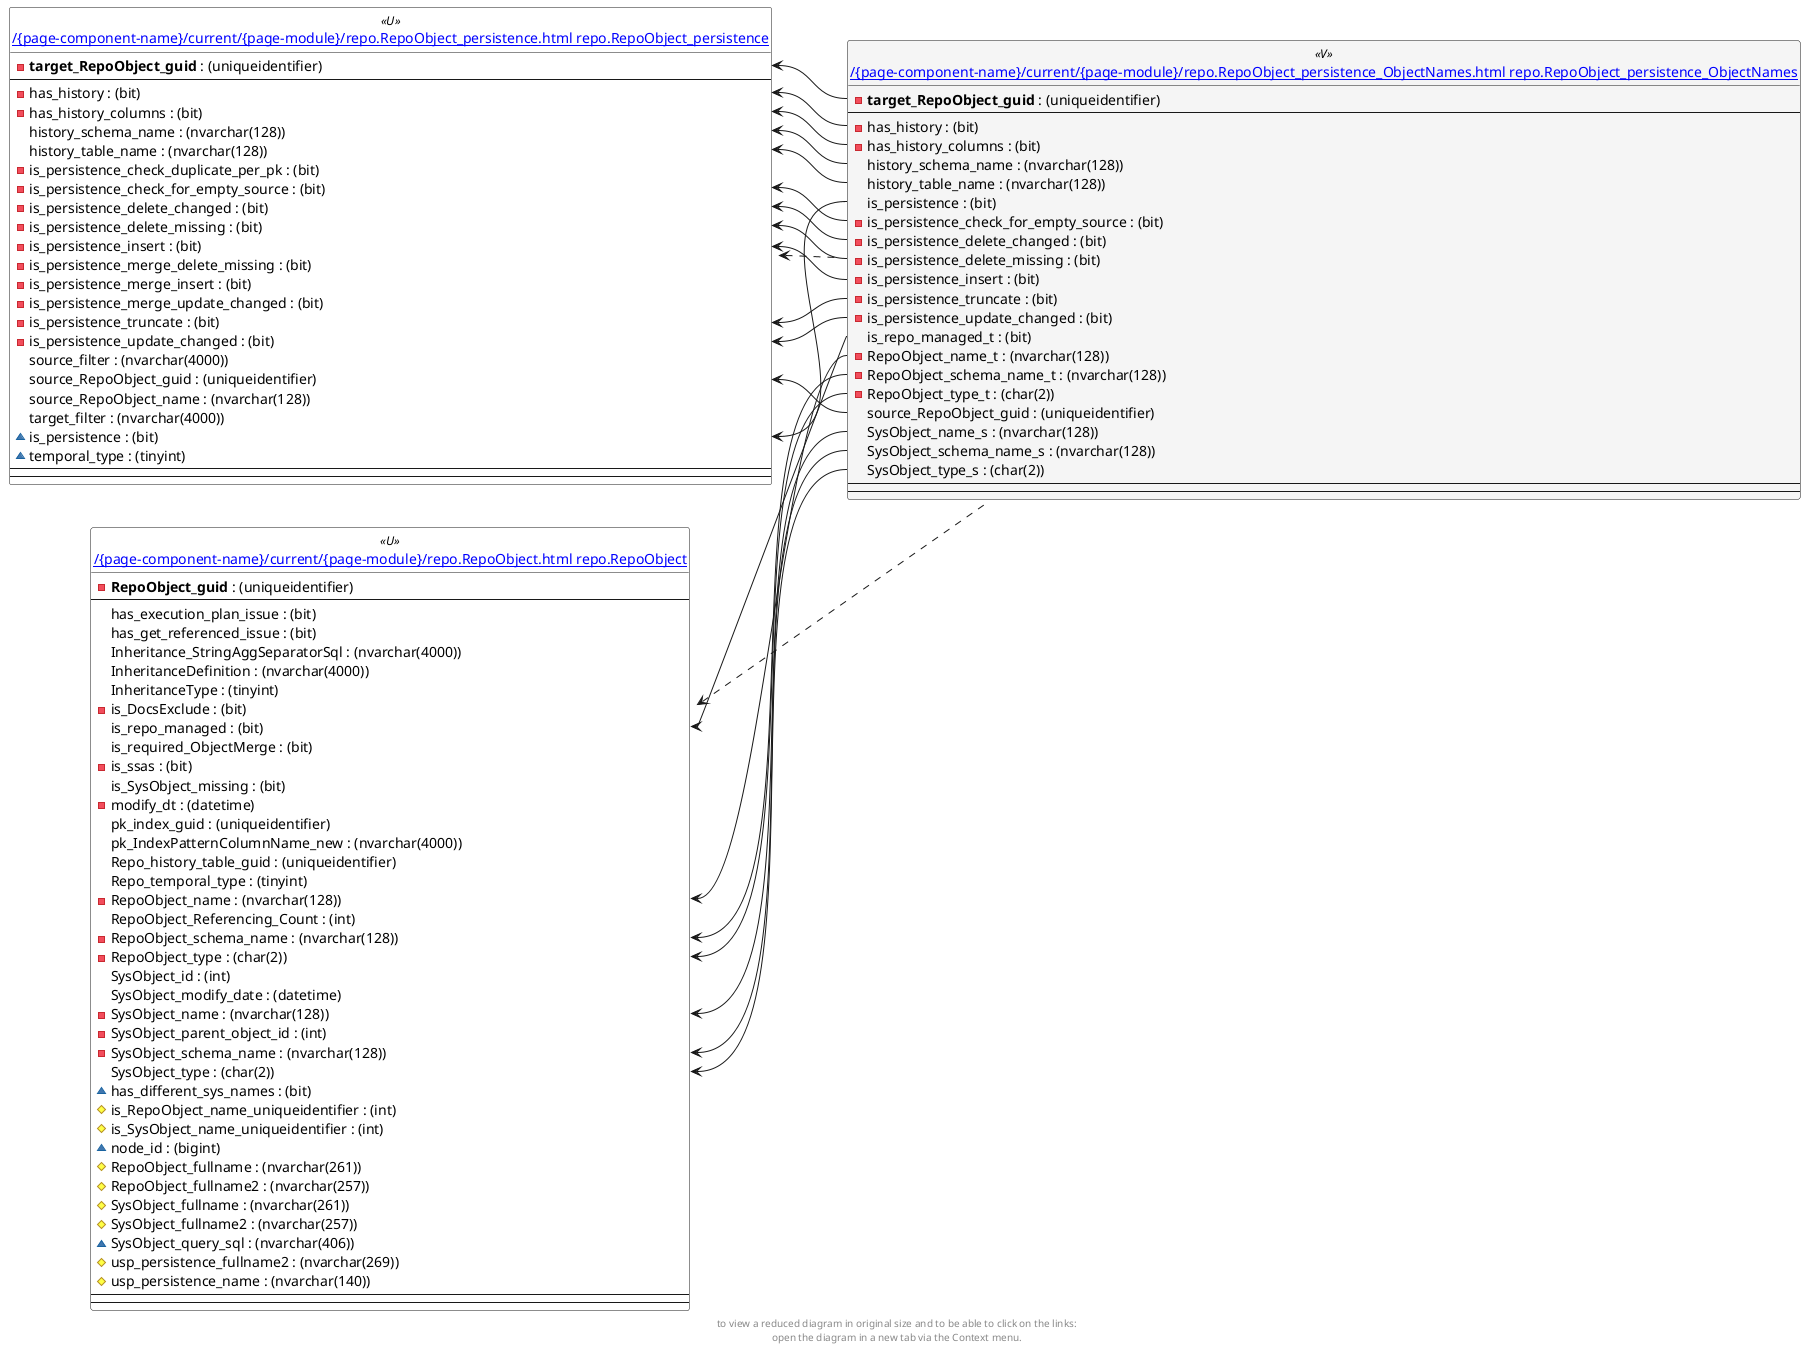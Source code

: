@startuml
left to right direction
'top to bottom direction
hide circle
'avoide "." issues:
set namespaceSeparator none


skinparam class {
  BackgroundColor White
  BackgroundColor<<FN>> Yellow
  BackgroundColor<<FS>> Yellow
  BackgroundColor<<FT>> LightGray
  BackgroundColor<<IF>> Yellow
  BackgroundColor<<IS>> Yellow
  BackgroundColor<<P>> Aqua
  BackgroundColor<<PC>> Aqua
  BackgroundColor<<SN>> Yellow
  BackgroundColor<<SO>> SlateBlue
  BackgroundColor<<TF>> LightGray
  BackgroundColor<<TR>> Tomato
  BackgroundColor<<U>> White
  BackgroundColor<<V>> WhiteSmoke
  BackgroundColor<<X>> Aqua
}


entity "[[{site-url}/{page-component-name}/current/{page-module}/repo.RepoObject.html repo.RepoObject]]" as repo.RepoObject << U >> {
  - **RepoObject_guid** : (uniqueidentifier)
  --
  has_execution_plan_issue : (bit)
  has_get_referenced_issue : (bit)
  Inheritance_StringAggSeparatorSql : (nvarchar(4000))
  InheritanceDefinition : (nvarchar(4000))
  InheritanceType : (tinyint)
  - is_DocsExclude : (bit)
  is_repo_managed : (bit)
  is_required_ObjectMerge : (bit)
  - is_ssas : (bit)
  is_SysObject_missing : (bit)
  - modify_dt : (datetime)
  pk_index_guid : (uniqueidentifier)
  pk_IndexPatternColumnName_new : (nvarchar(4000))
  Repo_history_table_guid : (uniqueidentifier)
  Repo_temporal_type : (tinyint)
  - RepoObject_name : (nvarchar(128))
  RepoObject_Referencing_Count : (int)
  - RepoObject_schema_name : (nvarchar(128))
  - RepoObject_type : (char(2))
  SysObject_id : (int)
  SysObject_modify_date : (datetime)
  - SysObject_name : (nvarchar(128))
  - SysObject_parent_object_id : (int)
  - SysObject_schema_name : (nvarchar(128))
  SysObject_type : (char(2))
  ~ has_different_sys_names : (bit)
  # is_RepoObject_name_uniqueidentifier : (int)
  # is_SysObject_name_uniqueidentifier : (int)
  ~ node_id : (bigint)
  # RepoObject_fullname : (nvarchar(261))
  # RepoObject_fullname2 : (nvarchar(257))
  # SysObject_fullname : (nvarchar(261))
  # SysObject_fullname2 : (nvarchar(257))
  ~ SysObject_query_sql : (nvarchar(406))
  # usp_persistence_fullname2 : (nvarchar(269))
  # usp_persistence_name : (nvarchar(140))
  --
  --
}

entity "[[{site-url}/{page-component-name}/current/{page-module}/repo.RepoObject_persistence.html repo.RepoObject_persistence]]" as repo.RepoObject_persistence << U >> {
  - **target_RepoObject_guid** : (uniqueidentifier)
  --
  - has_history : (bit)
  - has_history_columns : (bit)
  history_schema_name : (nvarchar(128))
  history_table_name : (nvarchar(128))
  - is_persistence_check_duplicate_per_pk : (bit)
  - is_persistence_check_for_empty_source : (bit)
  - is_persistence_delete_changed : (bit)
  - is_persistence_delete_missing : (bit)
  - is_persistence_insert : (bit)
  - is_persistence_merge_delete_missing : (bit)
  - is_persistence_merge_insert : (bit)
  - is_persistence_merge_update_changed : (bit)
  - is_persistence_truncate : (bit)
  - is_persistence_update_changed : (bit)
  source_filter : (nvarchar(4000))
  source_RepoObject_guid : (uniqueidentifier)
  source_RepoObject_name : (nvarchar(128))
  target_filter : (nvarchar(4000))
  ~ is_persistence : (bit)
  ~ temporal_type : (tinyint)
  --
  --
}

entity "[[{site-url}/{page-component-name}/current/{page-module}/repo.RepoObject_persistence_ObjectNames.html repo.RepoObject_persistence_ObjectNames]]" as repo.RepoObject_persistence_ObjectNames << V >> {
  - **target_RepoObject_guid** : (uniqueidentifier)
  --
  - has_history : (bit)
  - has_history_columns : (bit)
  history_schema_name : (nvarchar(128))
  history_table_name : (nvarchar(128))
  is_persistence : (bit)
  - is_persistence_check_for_empty_source : (bit)
  - is_persistence_delete_changed : (bit)
  - is_persistence_delete_missing : (bit)
  - is_persistence_insert : (bit)
  - is_persistence_truncate : (bit)
  - is_persistence_update_changed : (bit)
  is_repo_managed_t : (bit)
  - RepoObject_name_t : (nvarchar(128))
  - RepoObject_schema_name_t : (nvarchar(128))
  - RepoObject_type_t : (char(2))
  source_RepoObject_guid : (uniqueidentifier)
  SysObject_name_s : (nvarchar(128))
  SysObject_schema_name_s : (nvarchar(128))
  SysObject_type_s : (char(2))
  --
  --
}

repo.RepoObject <.. repo.RepoObject_persistence_ObjectNames
repo.RepoObject_persistence <.. repo.RepoObject_persistence_ObjectNames
repo.RepoObject::is_repo_managed <-- repo.RepoObject_persistence_ObjectNames::is_repo_managed_t
repo.RepoObject::RepoObject_name <-- repo.RepoObject_persistence_ObjectNames::RepoObject_name_t
repo.RepoObject::RepoObject_schema_name <-- repo.RepoObject_persistence_ObjectNames::RepoObject_schema_name_t
repo.RepoObject::RepoObject_type <-- repo.RepoObject_persistence_ObjectNames::RepoObject_type_t
repo.RepoObject::SysObject_name <-- repo.RepoObject_persistence_ObjectNames::SysObject_name_s
repo.RepoObject::SysObject_schema_name <-- repo.RepoObject_persistence_ObjectNames::SysObject_schema_name_s
repo.RepoObject::SysObject_type <-- repo.RepoObject_persistence_ObjectNames::SysObject_type_s
repo.RepoObject_persistence::has_history <-- repo.RepoObject_persistence_ObjectNames::has_history
repo.RepoObject_persistence::has_history_columns <-- repo.RepoObject_persistence_ObjectNames::has_history_columns
repo.RepoObject_persistence::history_schema_name <-- repo.RepoObject_persistence_ObjectNames::history_schema_name
repo.RepoObject_persistence::history_table_name <-- repo.RepoObject_persistence_ObjectNames::history_table_name
repo.RepoObject_persistence::is_persistence <-- repo.RepoObject_persistence_ObjectNames::is_persistence
repo.RepoObject_persistence::is_persistence_check_for_empty_source <-- repo.RepoObject_persistence_ObjectNames::is_persistence_check_for_empty_source
repo.RepoObject_persistence::is_persistence_delete_changed <-- repo.RepoObject_persistence_ObjectNames::is_persistence_delete_changed
repo.RepoObject_persistence::is_persistence_delete_missing <-- repo.RepoObject_persistence_ObjectNames::is_persistence_delete_missing
repo.RepoObject_persistence::is_persistence_insert <-- repo.RepoObject_persistence_ObjectNames::is_persistence_insert
repo.RepoObject_persistence::is_persistence_truncate <-- repo.RepoObject_persistence_ObjectNames::is_persistence_truncate
repo.RepoObject_persistence::is_persistence_update_changed <-- repo.RepoObject_persistence_ObjectNames::is_persistence_update_changed
repo.RepoObject_persistence::source_RepoObject_guid <-- repo.RepoObject_persistence_ObjectNames::source_RepoObject_guid
repo.RepoObject_persistence::target_RepoObject_guid <-- repo.RepoObject_persistence_ObjectNames::target_RepoObject_guid
footer
to view a reduced diagram in original size and to be able to click on the links:
open the diagram in a new tab via the Context menu.
end footer

@enduml


